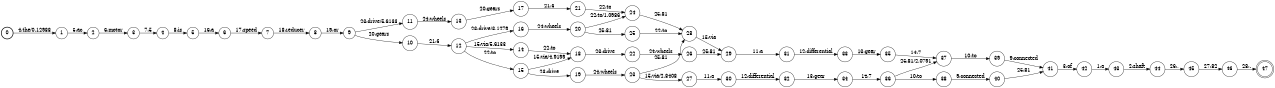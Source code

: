 digraph FST {
rankdir = LR;
size = "8.5,11";
label = "";
center = 1;
orientation = Portrait;
ranksep = "0.4";
nodesep = "0.25";
0 [label = "0", shape = circle, style = bold, fontsize = 14]
	0 -> 1 [label = "4:the/0.12988", fontsize = 14];
1 [label = "1", shape = circle, style = solid, fontsize = 14]
	1 -> 2 [label = "5:ac", fontsize = 14];
2 [label = "2", shape = circle, style = solid, fontsize = 14]
	2 -> 3 [label = "6:motor", fontsize = 14];
3 [label = "3", shape = circle, style = solid, fontsize = 14]
	3 -> 4 [label = "7:5", fontsize = 14];
4 [label = "4", shape = circle, style = solid, fontsize = 14]
	4 -> 5 [label = "8:is", fontsize = 14];
5 [label = "5", shape = circle, style = solid, fontsize = 14]
	5 -> 6 [label = "16:a", fontsize = 14];
6 [label = "6", shape = circle, style = solid, fontsize = 14]
	6 -> 7 [label = "17:speed", fontsize = 14];
7 [label = "7", shape = circle, style = solid, fontsize = 14]
	7 -> 8 [label = "18:reducer", fontsize = 14];
8 [label = "8", shape = circle, style = solid, fontsize = 14]
	8 -> 9 [label = "19:or", fontsize = 14];
9 [label = "9", shape = circle, style = solid, fontsize = 14]
	9 -> 10 [label = "20:gears", fontsize = 14];
	9 -> 11 [label = "23:drive/5.6133", fontsize = 14];
10 [label = "10", shape = circle, style = solid, fontsize = 14]
	10 -> 12 [label = "21:6", fontsize = 14];
11 [label = "11", shape = circle, style = solid, fontsize = 14]
	11 -> 13 [label = "24:wheels", fontsize = 14];
12 [label = "12", shape = circle, style = solid, fontsize = 14]
	12 -> 14 [label = "15:via/5.6133", fontsize = 14];
	12 -> 15 [label = "22:to", fontsize = 14];
	12 -> 16 [label = "23:drive/3.1279", fontsize = 14];
13 [label = "13", shape = circle, style = solid, fontsize = 14]
	13 -> 17 [label = "20:gears", fontsize = 14];
14 [label = "14", shape = circle, style = solid, fontsize = 14]
	14 -> 18 [label = "22:to", fontsize = 14];
15 [label = "15", shape = circle, style = solid, fontsize = 14]
	15 -> 18 [label = "15:via/4.9199", fontsize = 14];
	15 -> 19 [label = "23:drive", fontsize = 14];
16 [label = "16", shape = circle, style = solid, fontsize = 14]
	16 -> 20 [label = "24:wheels", fontsize = 14];
17 [label = "17", shape = circle, style = solid, fontsize = 14]
	17 -> 21 [label = "21:6", fontsize = 14];
18 [label = "18", shape = circle, style = solid, fontsize = 14]
	18 -> 22 [label = "23:drive", fontsize = 14];
19 [label = "19", shape = circle, style = solid, fontsize = 14]
	19 -> 23 [label = "24:wheels", fontsize = 14];
20 [label = "20", shape = circle, style = solid, fontsize = 14]
	20 -> 24 [label = "22:to/1.0986", fontsize = 14];
	20 -> 25 [label = "25:81", fontsize = 14];
21 [label = "21", shape = circle, style = solid, fontsize = 14]
	21 -> 24 [label = "22:to", fontsize = 14];
22 [label = "22", shape = circle, style = solid, fontsize = 14]
	22 -> 26 [label = "24:wheels", fontsize = 14];
23 [label = "23", shape = circle, style = solid, fontsize = 14]
	23 -> 27 [label = "15:via/2.8408", fontsize = 14];
	23 -> 28 [label = "25:81", fontsize = 14];
24 [label = "24", shape = circle, style = solid, fontsize = 14]
	24 -> 28 [label = "25:81", fontsize = 14];
25 [label = "25", shape = circle, style = solid, fontsize = 14]
	25 -> 28 [label = "22:to", fontsize = 14];
26 [label = "26", shape = circle, style = solid, fontsize = 14]
	26 -> 29 [label = "25:81", fontsize = 14];
27 [label = "27", shape = circle, style = solid, fontsize = 14]
	27 -> 30 [label = "11:a", fontsize = 14];
28 [label = "28", shape = circle, style = solid, fontsize = 14]
	28 -> 29 [label = "15:via", fontsize = 14];
29 [label = "29", shape = circle, style = solid, fontsize = 14]
	29 -> 31 [label = "11:a", fontsize = 14];
30 [label = "30", shape = circle, style = solid, fontsize = 14]
	30 -> 32 [label = "12:differential", fontsize = 14];
31 [label = "31", shape = circle, style = solid, fontsize = 14]
	31 -> 33 [label = "12:differential", fontsize = 14];
32 [label = "32", shape = circle, style = solid, fontsize = 14]
	32 -> 34 [label = "13:gear", fontsize = 14];
33 [label = "33", shape = circle, style = solid, fontsize = 14]
	33 -> 35 [label = "13:gear", fontsize = 14];
34 [label = "34", shape = circle, style = solid, fontsize = 14]
	34 -> 36 [label = "14:7", fontsize = 14];
35 [label = "35", shape = circle, style = solid, fontsize = 14]
	35 -> 37 [label = "14:7", fontsize = 14];
36 [label = "36", shape = circle, style = solid, fontsize = 14]
	36 -> 38 [label = "10:to", fontsize = 14];
	36 -> 37 [label = "25:81/2.0791", fontsize = 14];
37 [label = "37", shape = circle, style = solid, fontsize = 14]
	37 -> 39 [label = "10:to", fontsize = 14];
38 [label = "38", shape = circle, style = solid, fontsize = 14]
	38 -> 40 [label = "9:connected", fontsize = 14];
39 [label = "39", shape = circle, style = solid, fontsize = 14]
	39 -> 41 [label = "9:connected", fontsize = 14];
40 [label = "40", shape = circle, style = solid, fontsize = 14]
	40 -> 41 [label = "25:81", fontsize = 14];
41 [label = "41", shape = circle, style = solid, fontsize = 14]
	41 -> 42 [label = "3:of", fontsize = 14];
42 [label = "42", shape = circle, style = solid, fontsize = 14]
	42 -> 43 [label = "1:a", fontsize = 14];
43 [label = "43", shape = circle, style = solid, fontsize = 14]
	43 -> 44 [label = "2:shaft", fontsize = 14];
44 [label = "44", shape = circle, style = solid, fontsize = 14]
	44 -> 45 [label = "26:,", fontsize = 14];
45 [label = "45", shape = circle, style = solid, fontsize = 14]
	45 -> 46 [label = "27:82", fontsize = 14];
46 [label = "46", shape = circle, style = solid, fontsize = 14]
	46 -> 47 [label = "28:.", fontsize = 14];
47 [label = "47", shape = doublecircle, style = solid, fontsize = 14]
}
